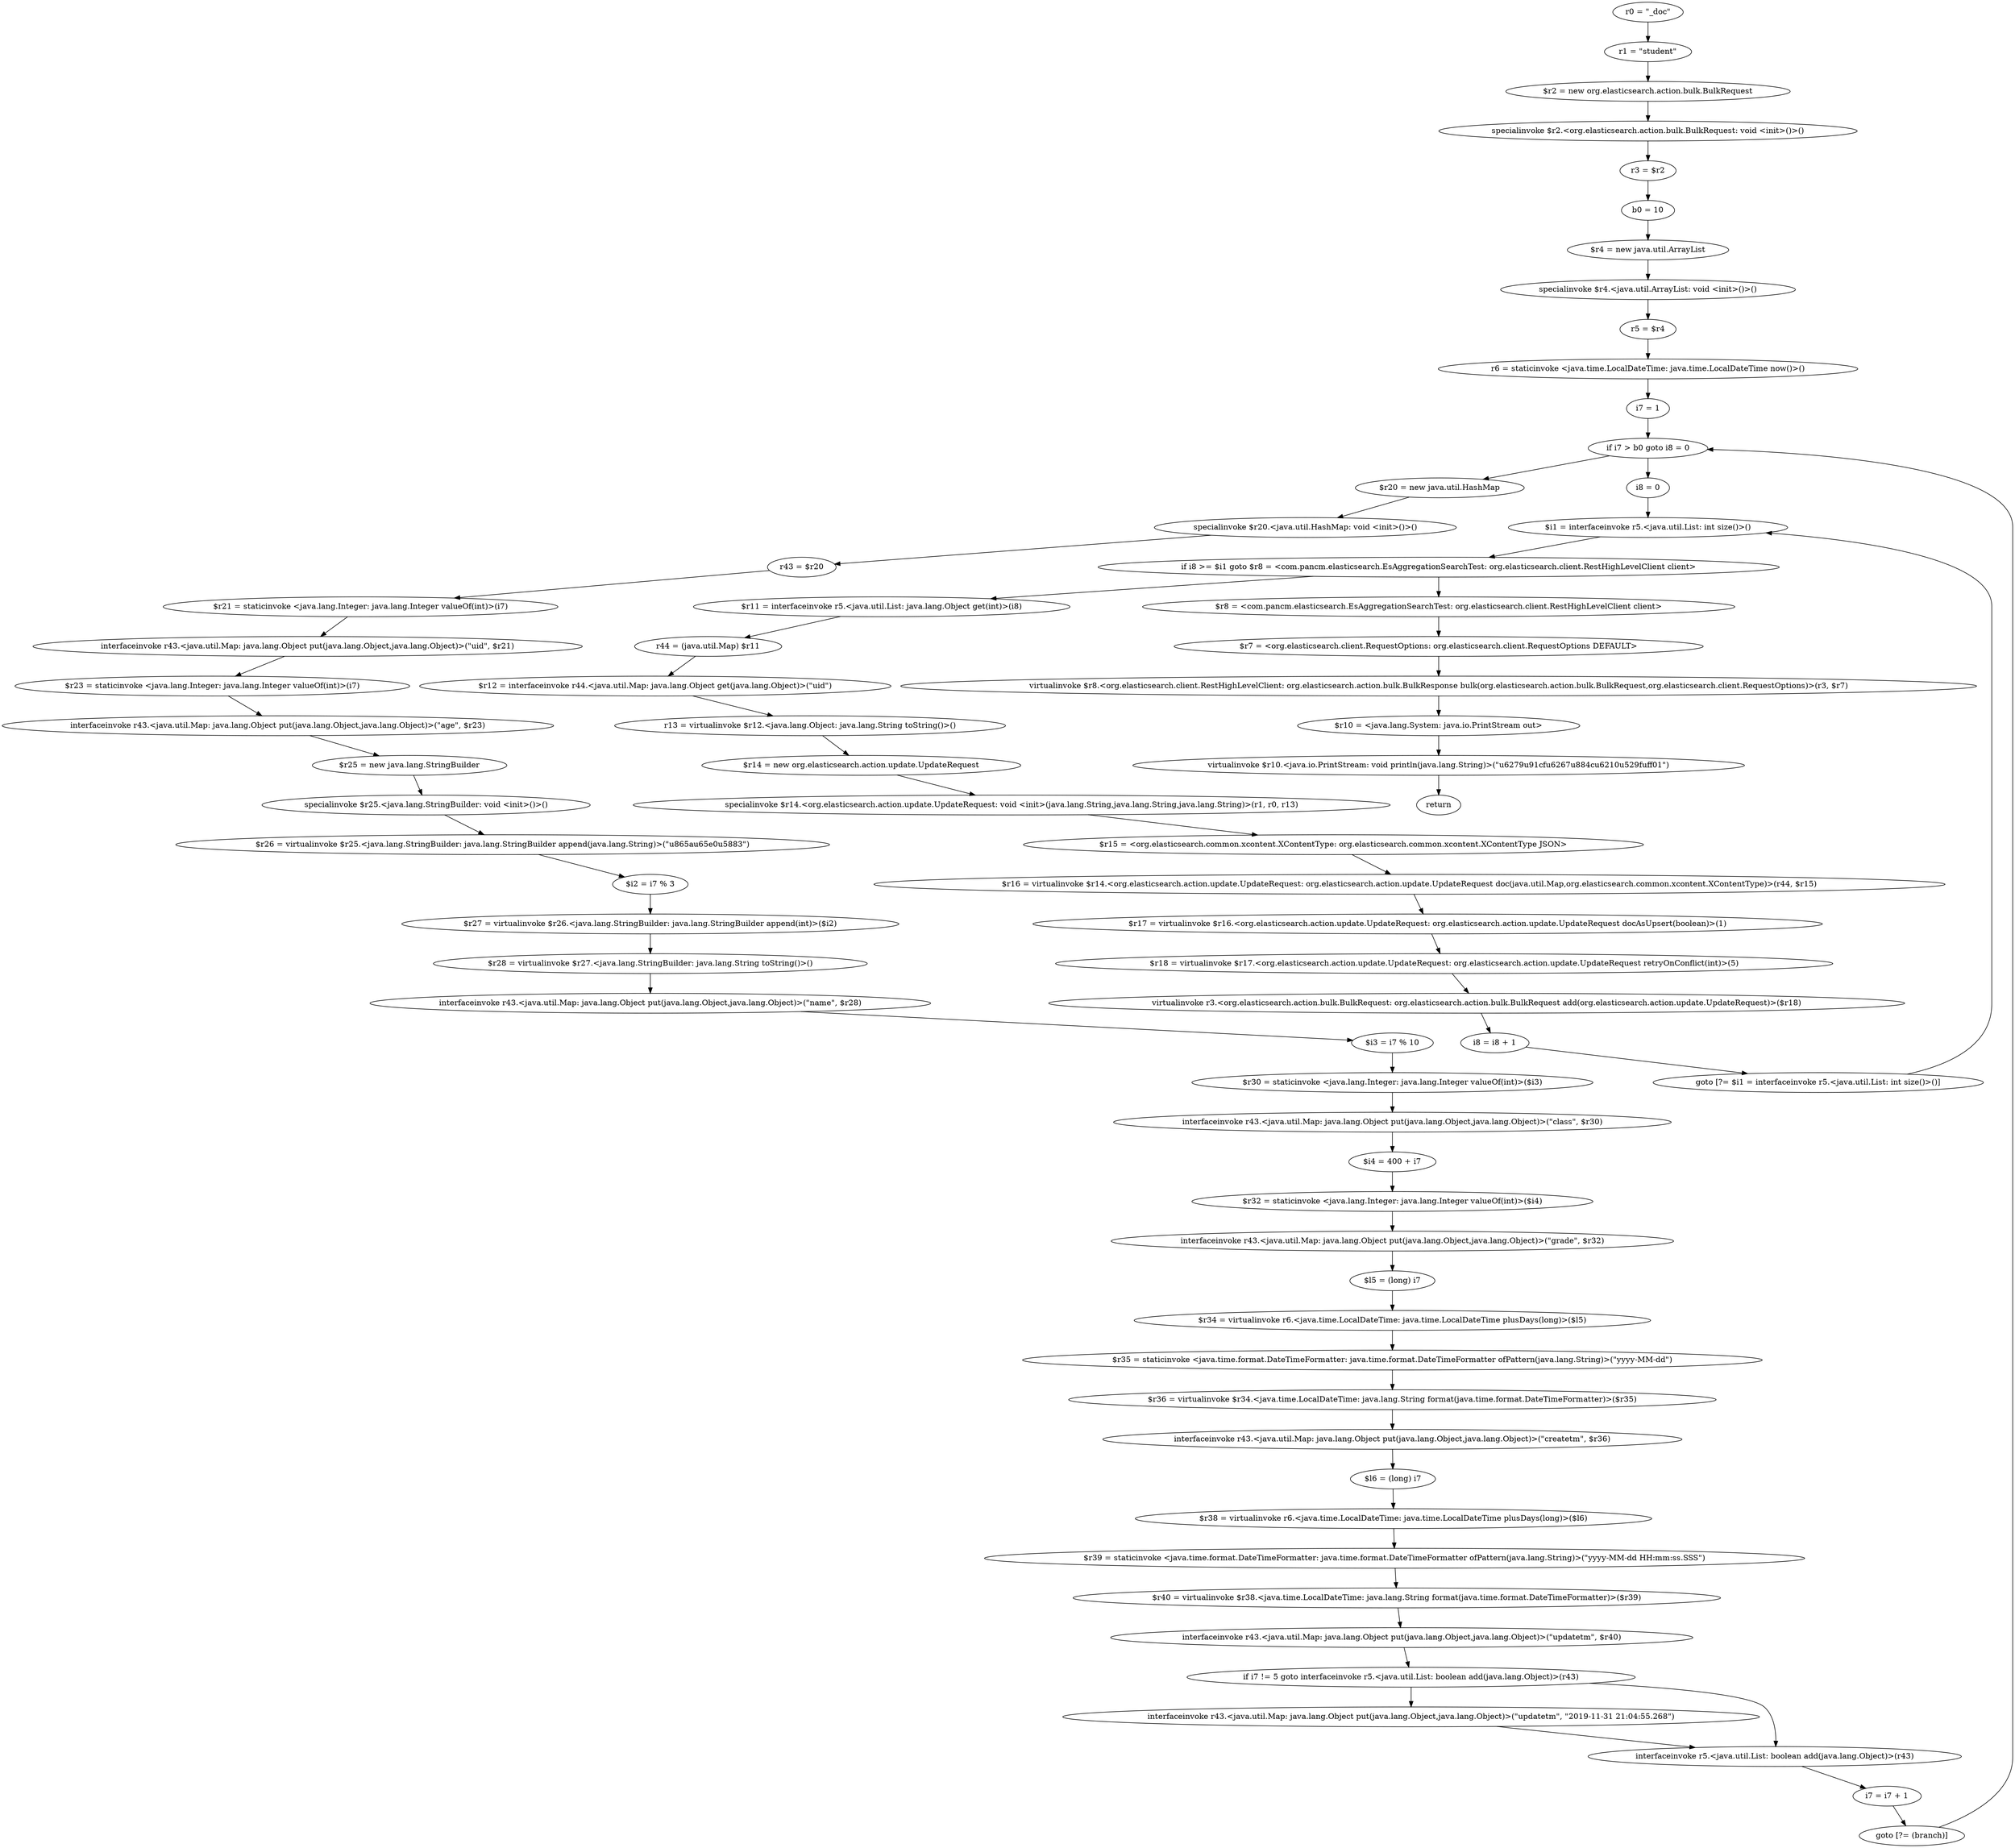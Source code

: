 digraph "unitGraph" {
    "r0 = \"_doc\""
    "r1 = \"student\""
    "$r2 = new org.elasticsearch.action.bulk.BulkRequest"
    "specialinvoke $r2.<org.elasticsearch.action.bulk.BulkRequest: void <init>()>()"
    "r3 = $r2"
    "b0 = 10"
    "$r4 = new java.util.ArrayList"
    "specialinvoke $r4.<java.util.ArrayList: void <init>()>()"
    "r5 = $r4"
    "r6 = staticinvoke <java.time.LocalDateTime: java.time.LocalDateTime now()>()"
    "i7 = 1"
    "if i7 > b0 goto i8 = 0"
    "$r20 = new java.util.HashMap"
    "specialinvoke $r20.<java.util.HashMap: void <init>()>()"
    "r43 = $r20"
    "$r21 = staticinvoke <java.lang.Integer: java.lang.Integer valueOf(int)>(i7)"
    "interfaceinvoke r43.<java.util.Map: java.lang.Object put(java.lang.Object,java.lang.Object)>(\"uid\", $r21)"
    "$r23 = staticinvoke <java.lang.Integer: java.lang.Integer valueOf(int)>(i7)"
    "interfaceinvoke r43.<java.util.Map: java.lang.Object put(java.lang.Object,java.lang.Object)>(\"age\", $r23)"
    "$r25 = new java.lang.StringBuilder"
    "specialinvoke $r25.<java.lang.StringBuilder: void <init>()>()"
    "$r26 = virtualinvoke $r25.<java.lang.StringBuilder: java.lang.StringBuilder append(java.lang.String)>(\"\u865a\u65e0\u5883\")"
    "$i2 = i7 % 3"
    "$r27 = virtualinvoke $r26.<java.lang.StringBuilder: java.lang.StringBuilder append(int)>($i2)"
    "$r28 = virtualinvoke $r27.<java.lang.StringBuilder: java.lang.String toString()>()"
    "interfaceinvoke r43.<java.util.Map: java.lang.Object put(java.lang.Object,java.lang.Object)>(\"name\", $r28)"
    "$i3 = i7 % 10"
    "$r30 = staticinvoke <java.lang.Integer: java.lang.Integer valueOf(int)>($i3)"
    "interfaceinvoke r43.<java.util.Map: java.lang.Object put(java.lang.Object,java.lang.Object)>(\"class\", $r30)"
    "$i4 = 400 + i7"
    "$r32 = staticinvoke <java.lang.Integer: java.lang.Integer valueOf(int)>($i4)"
    "interfaceinvoke r43.<java.util.Map: java.lang.Object put(java.lang.Object,java.lang.Object)>(\"grade\", $r32)"
    "$l5 = (long) i7"
    "$r34 = virtualinvoke r6.<java.time.LocalDateTime: java.time.LocalDateTime plusDays(long)>($l5)"
    "$r35 = staticinvoke <java.time.format.DateTimeFormatter: java.time.format.DateTimeFormatter ofPattern(java.lang.String)>(\"yyyy-MM-dd\")"
    "$r36 = virtualinvoke $r34.<java.time.LocalDateTime: java.lang.String format(java.time.format.DateTimeFormatter)>($r35)"
    "interfaceinvoke r43.<java.util.Map: java.lang.Object put(java.lang.Object,java.lang.Object)>(\"createtm\", $r36)"
    "$l6 = (long) i7"
    "$r38 = virtualinvoke r6.<java.time.LocalDateTime: java.time.LocalDateTime plusDays(long)>($l6)"
    "$r39 = staticinvoke <java.time.format.DateTimeFormatter: java.time.format.DateTimeFormatter ofPattern(java.lang.String)>(\"yyyy-MM-dd HH:mm:ss.SSS\")"
    "$r40 = virtualinvoke $r38.<java.time.LocalDateTime: java.lang.String format(java.time.format.DateTimeFormatter)>($r39)"
    "interfaceinvoke r43.<java.util.Map: java.lang.Object put(java.lang.Object,java.lang.Object)>(\"updatetm\", $r40)"
    "if i7 != 5 goto interfaceinvoke r5.<java.util.List: boolean add(java.lang.Object)>(r43)"
    "interfaceinvoke r43.<java.util.Map: java.lang.Object put(java.lang.Object,java.lang.Object)>(\"updatetm\", \"2019-11-31 21:04:55.268\")"
    "interfaceinvoke r5.<java.util.List: boolean add(java.lang.Object)>(r43)"
    "i7 = i7 + 1"
    "goto [?= (branch)]"
    "i8 = 0"
    "$i1 = interfaceinvoke r5.<java.util.List: int size()>()"
    "if i8 >= $i1 goto $r8 = <com.pancm.elasticsearch.EsAggregationSearchTest: org.elasticsearch.client.RestHighLevelClient client>"
    "$r11 = interfaceinvoke r5.<java.util.List: java.lang.Object get(int)>(i8)"
    "r44 = (java.util.Map) $r11"
    "$r12 = interfaceinvoke r44.<java.util.Map: java.lang.Object get(java.lang.Object)>(\"uid\")"
    "r13 = virtualinvoke $r12.<java.lang.Object: java.lang.String toString()>()"
    "$r14 = new org.elasticsearch.action.update.UpdateRequest"
    "specialinvoke $r14.<org.elasticsearch.action.update.UpdateRequest: void <init>(java.lang.String,java.lang.String,java.lang.String)>(r1, r0, r13)"
    "$r15 = <org.elasticsearch.common.xcontent.XContentType: org.elasticsearch.common.xcontent.XContentType JSON>"
    "$r16 = virtualinvoke $r14.<org.elasticsearch.action.update.UpdateRequest: org.elasticsearch.action.update.UpdateRequest doc(java.util.Map,org.elasticsearch.common.xcontent.XContentType)>(r44, $r15)"
    "$r17 = virtualinvoke $r16.<org.elasticsearch.action.update.UpdateRequest: org.elasticsearch.action.update.UpdateRequest docAsUpsert(boolean)>(1)"
    "$r18 = virtualinvoke $r17.<org.elasticsearch.action.update.UpdateRequest: org.elasticsearch.action.update.UpdateRequest retryOnConflict(int)>(5)"
    "virtualinvoke r3.<org.elasticsearch.action.bulk.BulkRequest: org.elasticsearch.action.bulk.BulkRequest add(org.elasticsearch.action.update.UpdateRequest)>($r18)"
    "i8 = i8 + 1"
    "goto [?= $i1 = interfaceinvoke r5.<java.util.List: int size()>()]"
    "$r8 = <com.pancm.elasticsearch.EsAggregationSearchTest: org.elasticsearch.client.RestHighLevelClient client>"
    "$r7 = <org.elasticsearch.client.RequestOptions: org.elasticsearch.client.RequestOptions DEFAULT>"
    "virtualinvoke $r8.<org.elasticsearch.client.RestHighLevelClient: org.elasticsearch.action.bulk.BulkResponse bulk(org.elasticsearch.action.bulk.BulkRequest,org.elasticsearch.client.RequestOptions)>(r3, $r7)"
    "$r10 = <java.lang.System: java.io.PrintStream out>"
    "virtualinvoke $r10.<java.io.PrintStream: void println(java.lang.String)>(\"\u6279\u91cf\u6267\u884c\u6210\u529f\uff01\")"
    "return"
    "r0 = \"_doc\""->"r1 = \"student\"";
    "r1 = \"student\""->"$r2 = new org.elasticsearch.action.bulk.BulkRequest";
    "$r2 = new org.elasticsearch.action.bulk.BulkRequest"->"specialinvoke $r2.<org.elasticsearch.action.bulk.BulkRequest: void <init>()>()";
    "specialinvoke $r2.<org.elasticsearch.action.bulk.BulkRequest: void <init>()>()"->"r3 = $r2";
    "r3 = $r2"->"b0 = 10";
    "b0 = 10"->"$r4 = new java.util.ArrayList";
    "$r4 = new java.util.ArrayList"->"specialinvoke $r4.<java.util.ArrayList: void <init>()>()";
    "specialinvoke $r4.<java.util.ArrayList: void <init>()>()"->"r5 = $r4";
    "r5 = $r4"->"r6 = staticinvoke <java.time.LocalDateTime: java.time.LocalDateTime now()>()";
    "r6 = staticinvoke <java.time.LocalDateTime: java.time.LocalDateTime now()>()"->"i7 = 1";
    "i7 = 1"->"if i7 > b0 goto i8 = 0";
    "if i7 > b0 goto i8 = 0"->"$r20 = new java.util.HashMap";
    "if i7 > b0 goto i8 = 0"->"i8 = 0";
    "$r20 = new java.util.HashMap"->"specialinvoke $r20.<java.util.HashMap: void <init>()>()";
    "specialinvoke $r20.<java.util.HashMap: void <init>()>()"->"r43 = $r20";
    "r43 = $r20"->"$r21 = staticinvoke <java.lang.Integer: java.lang.Integer valueOf(int)>(i7)";
    "$r21 = staticinvoke <java.lang.Integer: java.lang.Integer valueOf(int)>(i7)"->"interfaceinvoke r43.<java.util.Map: java.lang.Object put(java.lang.Object,java.lang.Object)>(\"uid\", $r21)";
    "interfaceinvoke r43.<java.util.Map: java.lang.Object put(java.lang.Object,java.lang.Object)>(\"uid\", $r21)"->"$r23 = staticinvoke <java.lang.Integer: java.lang.Integer valueOf(int)>(i7)";
    "$r23 = staticinvoke <java.lang.Integer: java.lang.Integer valueOf(int)>(i7)"->"interfaceinvoke r43.<java.util.Map: java.lang.Object put(java.lang.Object,java.lang.Object)>(\"age\", $r23)";
    "interfaceinvoke r43.<java.util.Map: java.lang.Object put(java.lang.Object,java.lang.Object)>(\"age\", $r23)"->"$r25 = new java.lang.StringBuilder";
    "$r25 = new java.lang.StringBuilder"->"specialinvoke $r25.<java.lang.StringBuilder: void <init>()>()";
    "specialinvoke $r25.<java.lang.StringBuilder: void <init>()>()"->"$r26 = virtualinvoke $r25.<java.lang.StringBuilder: java.lang.StringBuilder append(java.lang.String)>(\"\u865a\u65e0\u5883\")";
    "$r26 = virtualinvoke $r25.<java.lang.StringBuilder: java.lang.StringBuilder append(java.lang.String)>(\"\u865a\u65e0\u5883\")"->"$i2 = i7 % 3";
    "$i2 = i7 % 3"->"$r27 = virtualinvoke $r26.<java.lang.StringBuilder: java.lang.StringBuilder append(int)>($i2)";
    "$r27 = virtualinvoke $r26.<java.lang.StringBuilder: java.lang.StringBuilder append(int)>($i2)"->"$r28 = virtualinvoke $r27.<java.lang.StringBuilder: java.lang.String toString()>()";
    "$r28 = virtualinvoke $r27.<java.lang.StringBuilder: java.lang.String toString()>()"->"interfaceinvoke r43.<java.util.Map: java.lang.Object put(java.lang.Object,java.lang.Object)>(\"name\", $r28)";
    "interfaceinvoke r43.<java.util.Map: java.lang.Object put(java.lang.Object,java.lang.Object)>(\"name\", $r28)"->"$i3 = i7 % 10";
    "$i3 = i7 % 10"->"$r30 = staticinvoke <java.lang.Integer: java.lang.Integer valueOf(int)>($i3)";
    "$r30 = staticinvoke <java.lang.Integer: java.lang.Integer valueOf(int)>($i3)"->"interfaceinvoke r43.<java.util.Map: java.lang.Object put(java.lang.Object,java.lang.Object)>(\"class\", $r30)";
    "interfaceinvoke r43.<java.util.Map: java.lang.Object put(java.lang.Object,java.lang.Object)>(\"class\", $r30)"->"$i4 = 400 + i7";
    "$i4 = 400 + i7"->"$r32 = staticinvoke <java.lang.Integer: java.lang.Integer valueOf(int)>($i4)";
    "$r32 = staticinvoke <java.lang.Integer: java.lang.Integer valueOf(int)>($i4)"->"interfaceinvoke r43.<java.util.Map: java.lang.Object put(java.lang.Object,java.lang.Object)>(\"grade\", $r32)";
    "interfaceinvoke r43.<java.util.Map: java.lang.Object put(java.lang.Object,java.lang.Object)>(\"grade\", $r32)"->"$l5 = (long) i7";
    "$l5 = (long) i7"->"$r34 = virtualinvoke r6.<java.time.LocalDateTime: java.time.LocalDateTime plusDays(long)>($l5)";
    "$r34 = virtualinvoke r6.<java.time.LocalDateTime: java.time.LocalDateTime plusDays(long)>($l5)"->"$r35 = staticinvoke <java.time.format.DateTimeFormatter: java.time.format.DateTimeFormatter ofPattern(java.lang.String)>(\"yyyy-MM-dd\")";
    "$r35 = staticinvoke <java.time.format.DateTimeFormatter: java.time.format.DateTimeFormatter ofPattern(java.lang.String)>(\"yyyy-MM-dd\")"->"$r36 = virtualinvoke $r34.<java.time.LocalDateTime: java.lang.String format(java.time.format.DateTimeFormatter)>($r35)";
    "$r36 = virtualinvoke $r34.<java.time.LocalDateTime: java.lang.String format(java.time.format.DateTimeFormatter)>($r35)"->"interfaceinvoke r43.<java.util.Map: java.lang.Object put(java.lang.Object,java.lang.Object)>(\"createtm\", $r36)";
    "interfaceinvoke r43.<java.util.Map: java.lang.Object put(java.lang.Object,java.lang.Object)>(\"createtm\", $r36)"->"$l6 = (long) i7";
    "$l6 = (long) i7"->"$r38 = virtualinvoke r6.<java.time.LocalDateTime: java.time.LocalDateTime plusDays(long)>($l6)";
    "$r38 = virtualinvoke r6.<java.time.LocalDateTime: java.time.LocalDateTime plusDays(long)>($l6)"->"$r39 = staticinvoke <java.time.format.DateTimeFormatter: java.time.format.DateTimeFormatter ofPattern(java.lang.String)>(\"yyyy-MM-dd HH:mm:ss.SSS\")";
    "$r39 = staticinvoke <java.time.format.DateTimeFormatter: java.time.format.DateTimeFormatter ofPattern(java.lang.String)>(\"yyyy-MM-dd HH:mm:ss.SSS\")"->"$r40 = virtualinvoke $r38.<java.time.LocalDateTime: java.lang.String format(java.time.format.DateTimeFormatter)>($r39)";
    "$r40 = virtualinvoke $r38.<java.time.LocalDateTime: java.lang.String format(java.time.format.DateTimeFormatter)>($r39)"->"interfaceinvoke r43.<java.util.Map: java.lang.Object put(java.lang.Object,java.lang.Object)>(\"updatetm\", $r40)";
    "interfaceinvoke r43.<java.util.Map: java.lang.Object put(java.lang.Object,java.lang.Object)>(\"updatetm\", $r40)"->"if i7 != 5 goto interfaceinvoke r5.<java.util.List: boolean add(java.lang.Object)>(r43)";
    "if i7 != 5 goto interfaceinvoke r5.<java.util.List: boolean add(java.lang.Object)>(r43)"->"interfaceinvoke r43.<java.util.Map: java.lang.Object put(java.lang.Object,java.lang.Object)>(\"updatetm\", \"2019-11-31 21:04:55.268\")";
    "if i7 != 5 goto interfaceinvoke r5.<java.util.List: boolean add(java.lang.Object)>(r43)"->"interfaceinvoke r5.<java.util.List: boolean add(java.lang.Object)>(r43)";
    "interfaceinvoke r43.<java.util.Map: java.lang.Object put(java.lang.Object,java.lang.Object)>(\"updatetm\", \"2019-11-31 21:04:55.268\")"->"interfaceinvoke r5.<java.util.List: boolean add(java.lang.Object)>(r43)";
    "interfaceinvoke r5.<java.util.List: boolean add(java.lang.Object)>(r43)"->"i7 = i7 + 1";
    "i7 = i7 + 1"->"goto [?= (branch)]";
    "goto [?= (branch)]"->"if i7 > b0 goto i8 = 0";
    "i8 = 0"->"$i1 = interfaceinvoke r5.<java.util.List: int size()>()";
    "$i1 = interfaceinvoke r5.<java.util.List: int size()>()"->"if i8 >= $i1 goto $r8 = <com.pancm.elasticsearch.EsAggregationSearchTest: org.elasticsearch.client.RestHighLevelClient client>";
    "if i8 >= $i1 goto $r8 = <com.pancm.elasticsearch.EsAggregationSearchTest: org.elasticsearch.client.RestHighLevelClient client>"->"$r11 = interfaceinvoke r5.<java.util.List: java.lang.Object get(int)>(i8)";
    "if i8 >= $i1 goto $r8 = <com.pancm.elasticsearch.EsAggregationSearchTest: org.elasticsearch.client.RestHighLevelClient client>"->"$r8 = <com.pancm.elasticsearch.EsAggregationSearchTest: org.elasticsearch.client.RestHighLevelClient client>";
    "$r11 = interfaceinvoke r5.<java.util.List: java.lang.Object get(int)>(i8)"->"r44 = (java.util.Map) $r11";
    "r44 = (java.util.Map) $r11"->"$r12 = interfaceinvoke r44.<java.util.Map: java.lang.Object get(java.lang.Object)>(\"uid\")";
    "$r12 = interfaceinvoke r44.<java.util.Map: java.lang.Object get(java.lang.Object)>(\"uid\")"->"r13 = virtualinvoke $r12.<java.lang.Object: java.lang.String toString()>()";
    "r13 = virtualinvoke $r12.<java.lang.Object: java.lang.String toString()>()"->"$r14 = new org.elasticsearch.action.update.UpdateRequest";
    "$r14 = new org.elasticsearch.action.update.UpdateRequest"->"specialinvoke $r14.<org.elasticsearch.action.update.UpdateRequest: void <init>(java.lang.String,java.lang.String,java.lang.String)>(r1, r0, r13)";
    "specialinvoke $r14.<org.elasticsearch.action.update.UpdateRequest: void <init>(java.lang.String,java.lang.String,java.lang.String)>(r1, r0, r13)"->"$r15 = <org.elasticsearch.common.xcontent.XContentType: org.elasticsearch.common.xcontent.XContentType JSON>";
    "$r15 = <org.elasticsearch.common.xcontent.XContentType: org.elasticsearch.common.xcontent.XContentType JSON>"->"$r16 = virtualinvoke $r14.<org.elasticsearch.action.update.UpdateRequest: org.elasticsearch.action.update.UpdateRequest doc(java.util.Map,org.elasticsearch.common.xcontent.XContentType)>(r44, $r15)";
    "$r16 = virtualinvoke $r14.<org.elasticsearch.action.update.UpdateRequest: org.elasticsearch.action.update.UpdateRequest doc(java.util.Map,org.elasticsearch.common.xcontent.XContentType)>(r44, $r15)"->"$r17 = virtualinvoke $r16.<org.elasticsearch.action.update.UpdateRequest: org.elasticsearch.action.update.UpdateRequest docAsUpsert(boolean)>(1)";
    "$r17 = virtualinvoke $r16.<org.elasticsearch.action.update.UpdateRequest: org.elasticsearch.action.update.UpdateRequest docAsUpsert(boolean)>(1)"->"$r18 = virtualinvoke $r17.<org.elasticsearch.action.update.UpdateRequest: org.elasticsearch.action.update.UpdateRequest retryOnConflict(int)>(5)";
    "$r18 = virtualinvoke $r17.<org.elasticsearch.action.update.UpdateRequest: org.elasticsearch.action.update.UpdateRequest retryOnConflict(int)>(5)"->"virtualinvoke r3.<org.elasticsearch.action.bulk.BulkRequest: org.elasticsearch.action.bulk.BulkRequest add(org.elasticsearch.action.update.UpdateRequest)>($r18)";
    "virtualinvoke r3.<org.elasticsearch.action.bulk.BulkRequest: org.elasticsearch.action.bulk.BulkRequest add(org.elasticsearch.action.update.UpdateRequest)>($r18)"->"i8 = i8 + 1";
    "i8 = i8 + 1"->"goto [?= $i1 = interfaceinvoke r5.<java.util.List: int size()>()]";
    "goto [?= $i1 = interfaceinvoke r5.<java.util.List: int size()>()]"->"$i1 = interfaceinvoke r5.<java.util.List: int size()>()";
    "$r8 = <com.pancm.elasticsearch.EsAggregationSearchTest: org.elasticsearch.client.RestHighLevelClient client>"->"$r7 = <org.elasticsearch.client.RequestOptions: org.elasticsearch.client.RequestOptions DEFAULT>";
    "$r7 = <org.elasticsearch.client.RequestOptions: org.elasticsearch.client.RequestOptions DEFAULT>"->"virtualinvoke $r8.<org.elasticsearch.client.RestHighLevelClient: org.elasticsearch.action.bulk.BulkResponse bulk(org.elasticsearch.action.bulk.BulkRequest,org.elasticsearch.client.RequestOptions)>(r3, $r7)";
    "virtualinvoke $r8.<org.elasticsearch.client.RestHighLevelClient: org.elasticsearch.action.bulk.BulkResponse bulk(org.elasticsearch.action.bulk.BulkRequest,org.elasticsearch.client.RequestOptions)>(r3, $r7)"->"$r10 = <java.lang.System: java.io.PrintStream out>";
    "$r10 = <java.lang.System: java.io.PrintStream out>"->"virtualinvoke $r10.<java.io.PrintStream: void println(java.lang.String)>(\"\u6279\u91cf\u6267\u884c\u6210\u529f\uff01\")";
    "virtualinvoke $r10.<java.io.PrintStream: void println(java.lang.String)>(\"\u6279\u91cf\u6267\u884c\u6210\u529f\uff01\")"->"return";
}
